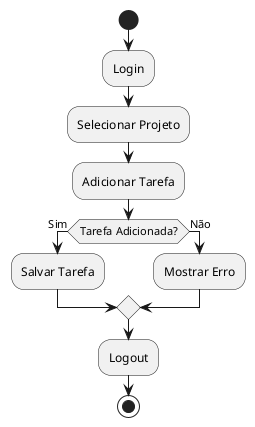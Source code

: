@startuml
start
:Login;
:Selecionar Projeto;
:Adicionar Tarefa;
if (Tarefa Adicionada?) then (Sim)
    :Salvar Tarefa;
else (Não)
    :Mostrar Erro;
endif
:Logout;
stop
@enduml

